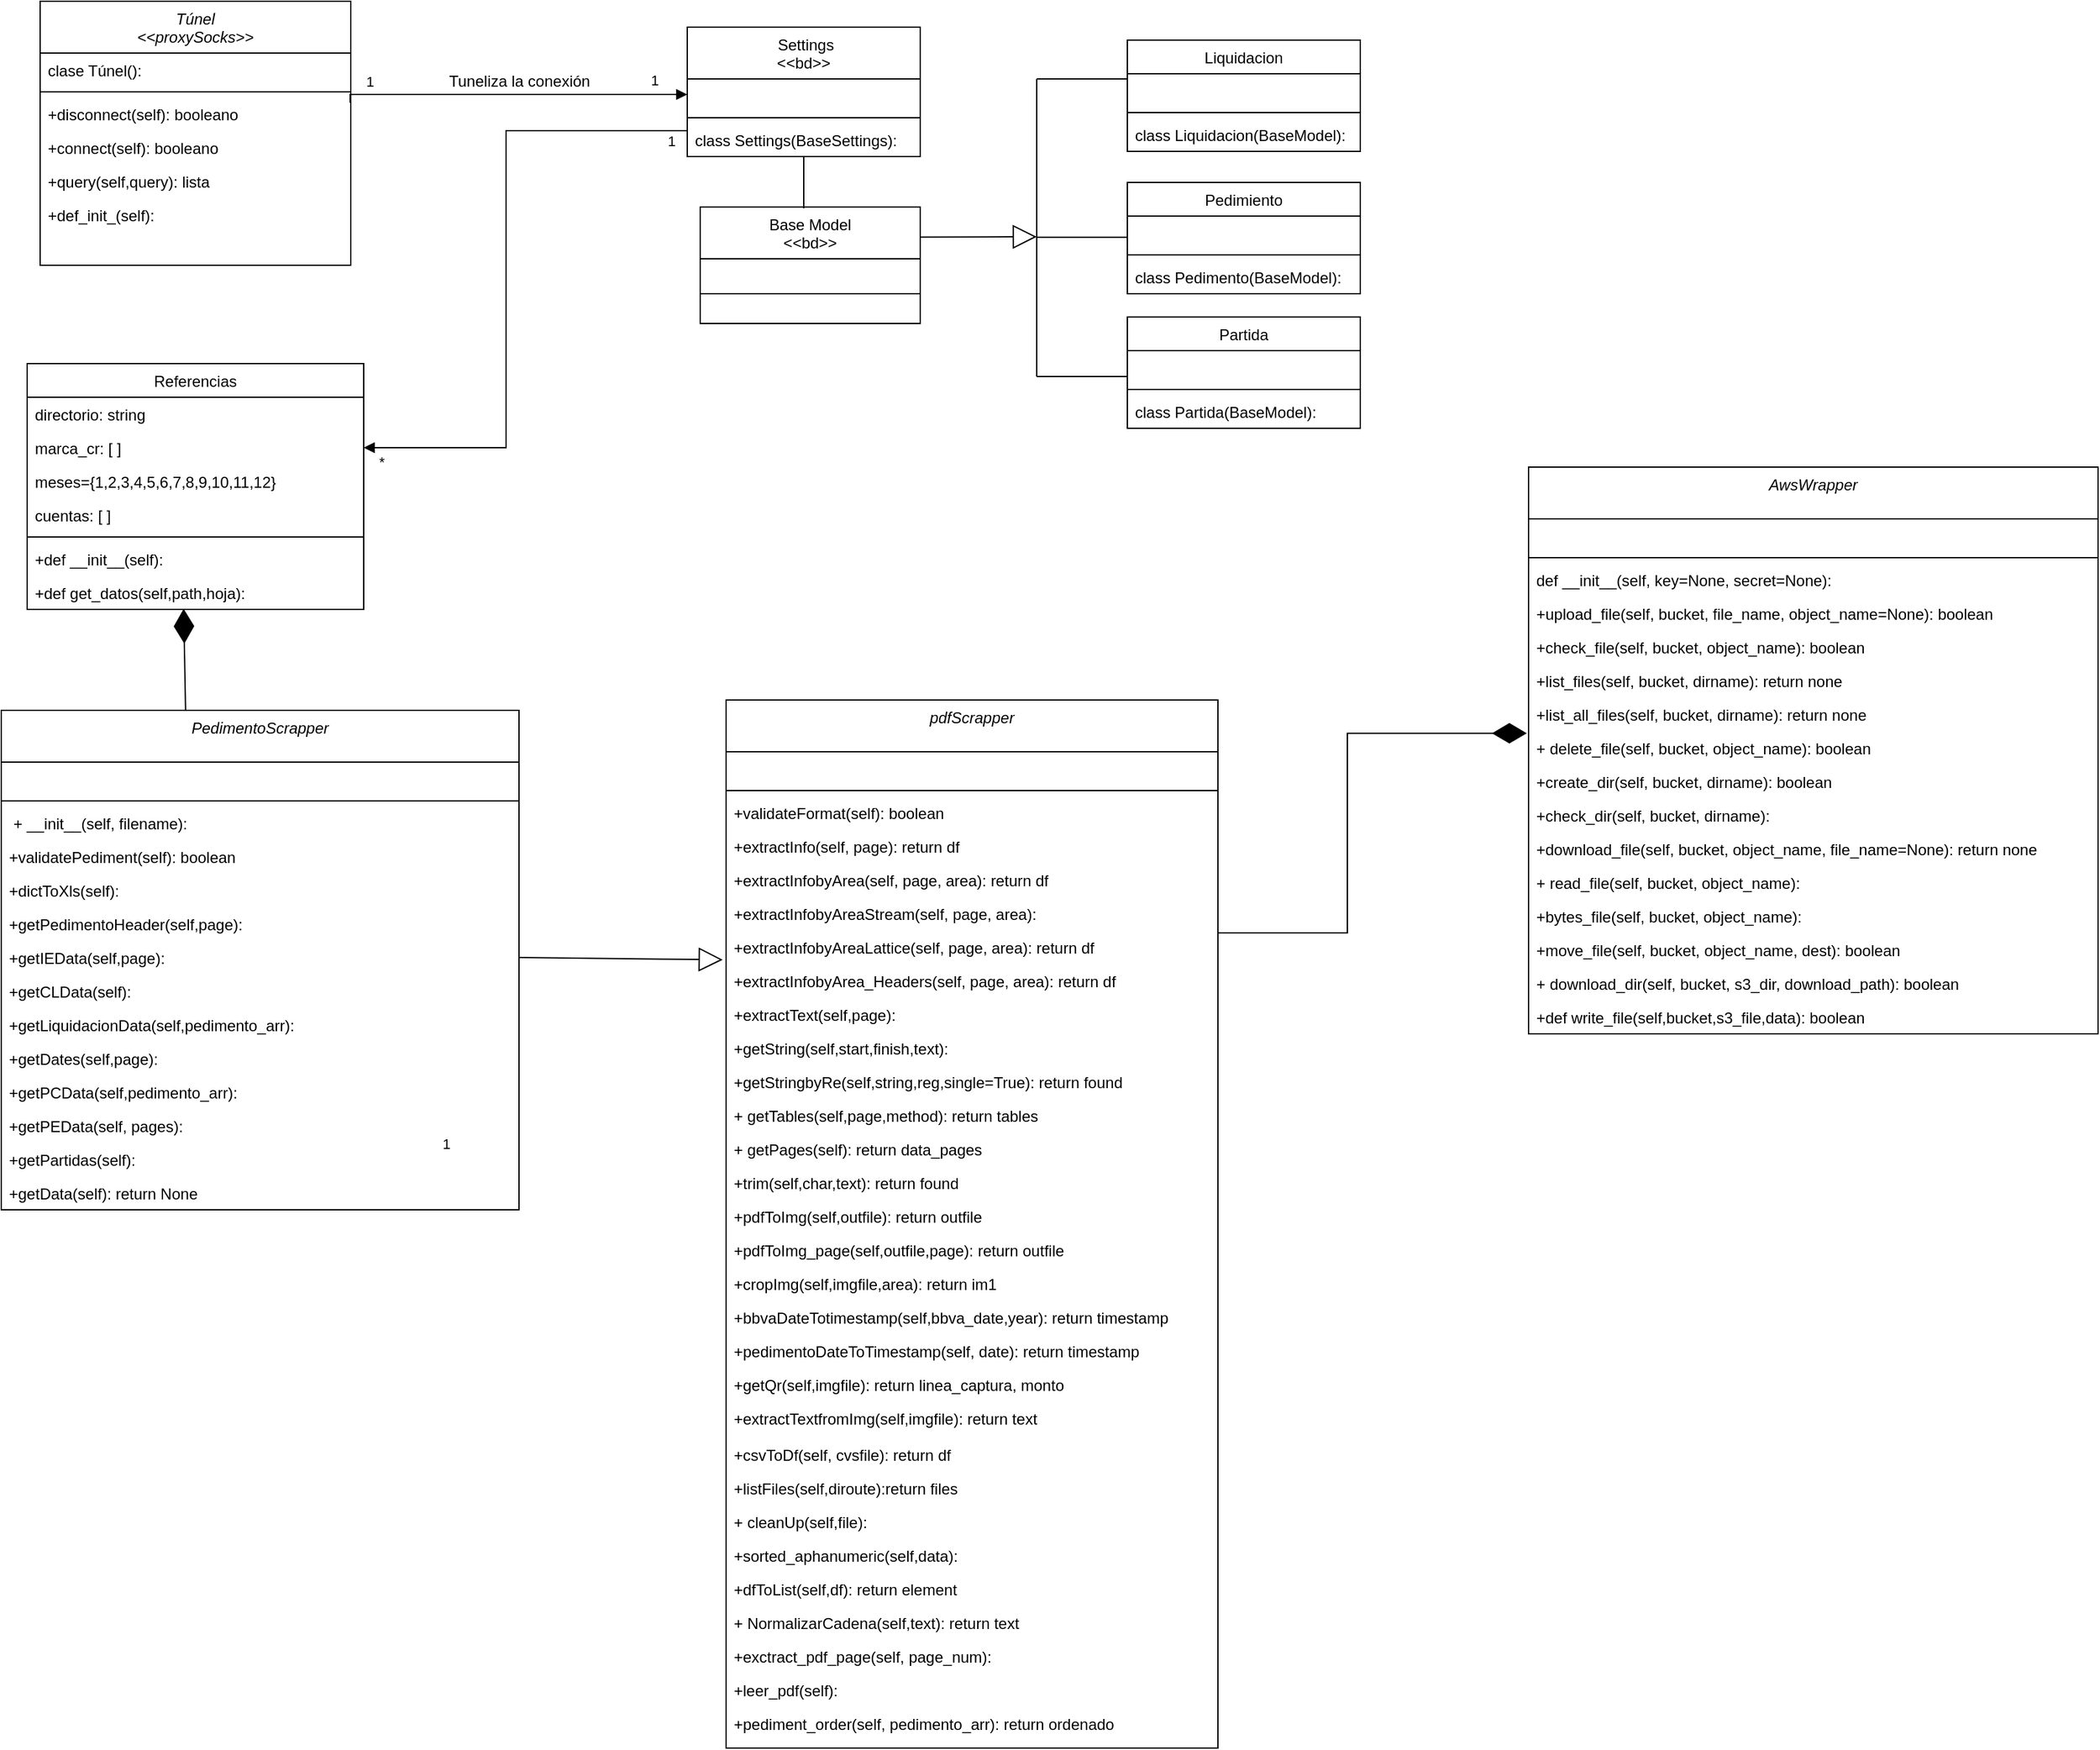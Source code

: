 <mxfile version="20.3.3" type="github">
  <diagram id="C5RBs43oDa-KdzZeNtuy" name="Page-1">
    <mxGraphModel dx="1639" dy="758" grid="1" gridSize="10" guides="1" tooltips="1" connect="1" arrows="1" fold="1" page="1" pageScale="1" pageWidth="827" pageHeight="1169" math="0" shadow="0">
      <root>
        <mxCell id="WIyWlLk6GJQsqaUBKTNV-0" />
        <mxCell id="WIyWlLk6GJQsqaUBKTNV-1" parent="WIyWlLk6GJQsqaUBKTNV-0" />
        <mxCell id="zkfFHV4jXpPFQw0GAbJ--0" value="Túnel&#xa;&lt;&lt;proxySocks&gt;&gt;" style="swimlane;fontStyle=2;align=center;verticalAlign=top;childLayout=stackLayout;horizontal=1;startSize=40;horizontalStack=0;resizeParent=1;resizeLast=0;collapsible=1;marginBottom=0;rounded=0;shadow=0;strokeWidth=1;" parent="WIyWlLk6GJQsqaUBKTNV-1" vertex="1">
          <mxGeometry x="130" y="10" width="240" height="204" as="geometry">
            <mxRectangle x="230" y="140" width="160" height="26" as="alternateBounds" />
          </mxGeometry>
        </mxCell>
        <mxCell id="zkfFHV4jXpPFQw0GAbJ--1" value="clase Túnel():" style="text;align=left;verticalAlign=top;spacingLeft=4;spacingRight=4;overflow=hidden;rotatable=0;points=[[0,0.5],[1,0.5]];portConstraint=eastwest;" parent="zkfFHV4jXpPFQw0GAbJ--0" vertex="1">
          <mxGeometry y="40" width="240" height="26" as="geometry" />
        </mxCell>
        <mxCell id="zkfFHV4jXpPFQw0GAbJ--4" value="" style="line;html=1;strokeWidth=1;align=left;verticalAlign=middle;spacingTop=-1;spacingLeft=3;spacingRight=3;rotatable=0;labelPosition=right;points=[];portConstraint=eastwest;" parent="zkfFHV4jXpPFQw0GAbJ--0" vertex="1">
          <mxGeometry y="66" width="240" height="8" as="geometry" />
        </mxCell>
        <mxCell id="EKkN27-W__sv7IFVfzv7-0" value="+disconnect(self): booleano" style="text;align=left;verticalAlign=top;spacingLeft=4;spacingRight=4;overflow=hidden;rotatable=0;points=[[0,0.5],[1,0.5]];portConstraint=eastwest;" vertex="1" parent="zkfFHV4jXpPFQw0GAbJ--0">
          <mxGeometry y="74" width="240" height="26" as="geometry" />
        </mxCell>
        <mxCell id="EKkN27-W__sv7IFVfzv7-2" value="+connect(self): booleano" style="text;align=left;verticalAlign=top;spacingLeft=4;spacingRight=4;overflow=hidden;rotatable=0;points=[[0,0.5],[1,0.5]];portConstraint=eastwest;" vertex="1" parent="zkfFHV4jXpPFQw0GAbJ--0">
          <mxGeometry y="100" width="240" height="26" as="geometry" />
        </mxCell>
        <mxCell id="EKkN27-W__sv7IFVfzv7-1" value="+query(self,query): lista" style="text;align=left;verticalAlign=top;spacingLeft=4;spacingRight=4;overflow=hidden;rotatable=0;points=[[0,0.5],[1,0.5]];portConstraint=eastwest;" vertex="1" parent="zkfFHV4jXpPFQw0GAbJ--0">
          <mxGeometry y="126" width="240" height="26" as="geometry" />
        </mxCell>
        <mxCell id="EKkN27-W__sv7IFVfzv7-137" value="+def_init_(self): " style="text;align=left;verticalAlign=top;spacingLeft=4;spacingRight=4;overflow=hidden;rotatable=0;points=[[0,0.5],[1,0.5]];portConstraint=eastwest;" vertex="1" parent="zkfFHV4jXpPFQw0GAbJ--0">
          <mxGeometry y="152" width="240" height="26" as="geometry" />
        </mxCell>
        <mxCell id="zkfFHV4jXpPFQw0GAbJ--17" value=" Settings&#xa;&lt;&lt;bd&gt;&gt;" style="swimlane;fontStyle=0;align=center;verticalAlign=top;childLayout=stackLayout;horizontal=1;startSize=40;horizontalStack=0;resizeParent=1;resizeLast=0;collapsible=1;marginBottom=0;rounded=0;shadow=0;strokeWidth=1;" parent="WIyWlLk6GJQsqaUBKTNV-1" vertex="1">
          <mxGeometry x="630" y="30" width="180" height="100" as="geometry">
            <mxRectangle x="550" y="140" width="160" height="26" as="alternateBounds" />
          </mxGeometry>
        </mxCell>
        <mxCell id="EKkN27-W__sv7IFVfzv7-3" value="            " style="text;align=left;verticalAlign=top;spacingLeft=4;spacingRight=4;overflow=hidden;rotatable=0;points=[[0,0.5],[1,0.5]];portConstraint=eastwest;" vertex="1" parent="zkfFHV4jXpPFQw0GAbJ--17">
          <mxGeometry y="40" width="180" height="26" as="geometry" />
        </mxCell>
        <mxCell id="zkfFHV4jXpPFQw0GAbJ--23" value="" style="line;html=1;strokeWidth=1;align=left;verticalAlign=middle;spacingTop=-1;spacingLeft=3;spacingRight=3;rotatable=0;labelPosition=right;points=[];portConstraint=eastwest;" parent="zkfFHV4jXpPFQw0GAbJ--17" vertex="1">
          <mxGeometry y="66" width="180" height="8" as="geometry" />
        </mxCell>
        <mxCell id="zkfFHV4jXpPFQw0GAbJ--25" value="class Settings(BaseSettings):&#xa;" style="text;align=left;verticalAlign=top;spacingLeft=4;spacingRight=4;overflow=hidden;rotatable=0;points=[[0,0.5],[1,0.5]];portConstraint=eastwest;" parent="zkfFHV4jXpPFQw0GAbJ--17" vertex="1">
          <mxGeometry y="74" width="180" height="26" as="geometry" />
        </mxCell>
        <mxCell id="EKkN27-W__sv7IFVfzv7-4" value="Liquidacion" style="swimlane;fontStyle=0;align=center;verticalAlign=top;childLayout=stackLayout;horizontal=1;startSize=26;horizontalStack=0;resizeParent=1;resizeLast=0;collapsible=1;marginBottom=0;rounded=0;shadow=0;strokeWidth=1;" vertex="1" parent="WIyWlLk6GJQsqaUBKTNV-1">
          <mxGeometry x="970" y="40" width="180" height="86" as="geometry">
            <mxRectangle x="550" y="140" width="160" height="26" as="alternateBounds" />
          </mxGeometry>
        </mxCell>
        <mxCell id="EKkN27-W__sv7IFVfzv7-5" value="            " style="text;align=left;verticalAlign=top;spacingLeft=4;spacingRight=4;overflow=hidden;rotatable=0;points=[[0,0.5],[1,0.5]];portConstraint=eastwest;" vertex="1" parent="EKkN27-W__sv7IFVfzv7-4">
          <mxGeometry y="26" width="180" height="26" as="geometry" />
        </mxCell>
        <mxCell id="EKkN27-W__sv7IFVfzv7-6" value="" style="line;html=1;strokeWidth=1;align=left;verticalAlign=middle;spacingTop=-1;spacingLeft=3;spacingRight=3;rotatable=0;labelPosition=right;points=[];portConstraint=eastwest;" vertex="1" parent="EKkN27-W__sv7IFVfzv7-4">
          <mxGeometry y="52" width="180" height="8" as="geometry" />
        </mxCell>
        <mxCell id="EKkN27-W__sv7IFVfzv7-7" value="class Liquidacion(BaseModel):" style="text;align=left;verticalAlign=top;spacingLeft=4;spacingRight=4;overflow=hidden;rotatable=0;points=[[0,0.5],[1,0.5]];portConstraint=eastwest;" vertex="1" parent="EKkN27-W__sv7IFVfzv7-4">
          <mxGeometry y="60" width="180" height="26" as="geometry" />
        </mxCell>
        <mxCell id="EKkN27-W__sv7IFVfzv7-13" value="Pedimiento" style="swimlane;fontStyle=0;align=center;verticalAlign=top;childLayout=stackLayout;horizontal=1;startSize=26;horizontalStack=0;resizeParent=1;resizeLast=0;collapsible=1;marginBottom=0;rounded=0;shadow=0;strokeWidth=1;" vertex="1" parent="WIyWlLk6GJQsqaUBKTNV-1">
          <mxGeometry x="970" y="150" width="180" height="86" as="geometry">
            <mxRectangle x="550" y="140" width="160" height="26" as="alternateBounds" />
          </mxGeometry>
        </mxCell>
        <mxCell id="EKkN27-W__sv7IFVfzv7-14" value="            " style="text;align=left;verticalAlign=top;spacingLeft=4;spacingRight=4;overflow=hidden;rotatable=0;points=[[0,0.5],[1,0.5]];portConstraint=eastwest;" vertex="1" parent="EKkN27-W__sv7IFVfzv7-13">
          <mxGeometry y="26" width="180" height="26" as="geometry" />
        </mxCell>
        <mxCell id="EKkN27-W__sv7IFVfzv7-15" value="" style="line;html=1;strokeWidth=1;align=left;verticalAlign=middle;spacingTop=-1;spacingLeft=3;spacingRight=3;rotatable=0;labelPosition=right;points=[];portConstraint=eastwest;" vertex="1" parent="EKkN27-W__sv7IFVfzv7-13">
          <mxGeometry y="52" width="180" height="8" as="geometry" />
        </mxCell>
        <mxCell id="EKkN27-W__sv7IFVfzv7-16" value="class Pedimento(BaseModel):" style="text;align=left;verticalAlign=top;spacingLeft=4;spacingRight=4;overflow=hidden;rotatable=0;points=[[0,0.5],[1,0.5]];portConstraint=eastwest;" vertex="1" parent="EKkN27-W__sv7IFVfzv7-13">
          <mxGeometry y="60" width="180" height="26" as="geometry" />
        </mxCell>
        <mxCell id="EKkN27-W__sv7IFVfzv7-9" value="Partida" style="swimlane;fontStyle=0;align=center;verticalAlign=top;childLayout=stackLayout;horizontal=1;startSize=26;horizontalStack=0;resizeParent=1;resizeLast=0;collapsible=1;marginBottom=0;rounded=0;shadow=0;strokeWidth=1;" vertex="1" parent="WIyWlLk6GJQsqaUBKTNV-1">
          <mxGeometry x="970" y="254" width="180" height="86" as="geometry">
            <mxRectangle x="550" y="140" width="160" height="26" as="alternateBounds" />
          </mxGeometry>
        </mxCell>
        <mxCell id="EKkN27-W__sv7IFVfzv7-10" value="            " style="text;align=left;verticalAlign=top;spacingLeft=4;spacingRight=4;overflow=hidden;rotatable=0;points=[[0,0.5],[1,0.5]];portConstraint=eastwest;" vertex="1" parent="EKkN27-W__sv7IFVfzv7-9">
          <mxGeometry y="26" width="180" height="26" as="geometry" />
        </mxCell>
        <mxCell id="EKkN27-W__sv7IFVfzv7-11" value="" style="line;html=1;strokeWidth=1;align=left;verticalAlign=middle;spacingTop=-1;spacingLeft=3;spacingRight=3;rotatable=0;labelPosition=right;points=[];portConstraint=eastwest;" vertex="1" parent="EKkN27-W__sv7IFVfzv7-9">
          <mxGeometry y="52" width="180" height="8" as="geometry" />
        </mxCell>
        <mxCell id="EKkN27-W__sv7IFVfzv7-12" value="class Partida(BaseModel):" style="text;align=left;verticalAlign=top;spacingLeft=4;spacingRight=4;overflow=hidden;rotatable=0;points=[[0,0.5],[1,0.5]];portConstraint=eastwest;" vertex="1" parent="EKkN27-W__sv7IFVfzv7-9">
          <mxGeometry y="60" width="180" height="26" as="geometry" />
        </mxCell>
        <mxCell id="EKkN27-W__sv7IFVfzv7-31" value="AwsWrapper" style="swimlane;fontStyle=2;align=center;verticalAlign=top;childLayout=stackLayout;horizontal=1;startSize=40;horizontalStack=0;resizeParent=1;resizeLast=0;collapsible=1;marginBottom=0;rounded=0;shadow=0;strokeWidth=1;" vertex="1" parent="WIyWlLk6GJQsqaUBKTNV-1">
          <mxGeometry x="1280" y="370" width="440" height="438" as="geometry">
            <mxRectangle x="230" y="140" width="160" height="26" as="alternateBounds" />
          </mxGeometry>
        </mxCell>
        <mxCell id="EKkN27-W__sv7IFVfzv7-32" value="             " style="text;align=left;verticalAlign=top;spacingLeft=4;spacingRight=4;overflow=hidden;rotatable=0;points=[[0,0.5],[1,0.5]];portConstraint=eastwest;" vertex="1" parent="EKkN27-W__sv7IFVfzv7-31">
          <mxGeometry y="40" width="440" height="26" as="geometry" />
        </mxCell>
        <mxCell id="EKkN27-W__sv7IFVfzv7-33" value="" style="line;html=1;strokeWidth=1;align=left;verticalAlign=middle;spacingTop=-1;spacingLeft=3;spacingRight=3;rotatable=0;labelPosition=right;points=[];portConstraint=eastwest;" vertex="1" parent="EKkN27-W__sv7IFVfzv7-31">
          <mxGeometry y="66" width="440" height="8" as="geometry" />
        </mxCell>
        <mxCell id="EKkN27-W__sv7IFVfzv7-146" value="def __init__(self, key=None, secret=None):" style="text;align=left;verticalAlign=top;spacingLeft=4;spacingRight=4;overflow=hidden;rotatable=0;points=[[0,0.5],[1,0.5]];portConstraint=eastwest;" vertex="1" parent="EKkN27-W__sv7IFVfzv7-31">
          <mxGeometry y="74" width="440" height="26" as="geometry" />
        </mxCell>
        <mxCell id="EKkN27-W__sv7IFVfzv7-34" value="+upload_file(self, bucket, file_name, object_name=None): boolean" style="text;align=left;verticalAlign=top;spacingLeft=4;spacingRight=4;overflow=hidden;rotatable=0;points=[[0,0.5],[1,0.5]];portConstraint=eastwest;" vertex="1" parent="EKkN27-W__sv7IFVfzv7-31">
          <mxGeometry y="100" width="440" height="26" as="geometry" />
        </mxCell>
        <mxCell id="EKkN27-W__sv7IFVfzv7-35" value="+check_file(self, bucket, object_name): boolean" style="text;align=left;verticalAlign=top;spacingLeft=4;spacingRight=4;overflow=hidden;rotatable=0;points=[[0,0.5],[1,0.5]];portConstraint=eastwest;" vertex="1" parent="EKkN27-W__sv7IFVfzv7-31">
          <mxGeometry y="126" width="440" height="26" as="geometry" />
        </mxCell>
        <mxCell id="EKkN27-W__sv7IFVfzv7-36" value="+list_files(self, bucket, dirname): return none" style="text;align=left;verticalAlign=top;spacingLeft=4;spacingRight=4;overflow=hidden;rotatable=0;points=[[0,0.5],[1,0.5]];portConstraint=eastwest;" vertex="1" parent="EKkN27-W__sv7IFVfzv7-31">
          <mxGeometry y="152" width="440" height="26" as="geometry" />
        </mxCell>
        <mxCell id="EKkN27-W__sv7IFVfzv7-37" value="+list_all_files(self, bucket, dirname): return none" style="text;align=left;verticalAlign=top;spacingLeft=4;spacingRight=4;overflow=hidden;rotatable=0;points=[[0,0.5],[1,0.5]];portConstraint=eastwest;" vertex="1" parent="EKkN27-W__sv7IFVfzv7-31">
          <mxGeometry y="178" width="440" height="26" as="geometry" />
        </mxCell>
        <mxCell id="EKkN27-W__sv7IFVfzv7-38" value="+ delete_file(self, bucket, object_name): boolean" style="text;align=left;verticalAlign=top;spacingLeft=4;spacingRight=4;overflow=hidden;rotatable=0;points=[[0,0.5],[1,0.5]];portConstraint=eastwest;" vertex="1" parent="EKkN27-W__sv7IFVfzv7-31">
          <mxGeometry y="204" width="440" height="26" as="geometry" />
        </mxCell>
        <mxCell id="EKkN27-W__sv7IFVfzv7-39" value="+create_dir(self, bucket, dirname): boolean" style="text;align=left;verticalAlign=top;spacingLeft=4;spacingRight=4;overflow=hidden;rotatable=0;points=[[0,0.5],[1,0.5]];portConstraint=eastwest;" vertex="1" parent="EKkN27-W__sv7IFVfzv7-31">
          <mxGeometry y="230" width="440" height="26" as="geometry" />
        </mxCell>
        <mxCell id="EKkN27-W__sv7IFVfzv7-40" value="+check_dir(self, bucket, dirname):" style="text;align=left;verticalAlign=top;spacingLeft=4;spacingRight=4;overflow=hidden;rotatable=0;points=[[0,0.5],[1,0.5]];portConstraint=eastwest;" vertex="1" parent="EKkN27-W__sv7IFVfzv7-31">
          <mxGeometry y="256" width="440" height="26" as="geometry" />
        </mxCell>
        <mxCell id="EKkN27-W__sv7IFVfzv7-41" value="+download_file(self, bucket, object_name, file_name=None): return none" style="text;align=left;verticalAlign=top;spacingLeft=4;spacingRight=4;overflow=hidden;rotatable=0;points=[[0,0.5],[1,0.5]];portConstraint=eastwest;" vertex="1" parent="EKkN27-W__sv7IFVfzv7-31">
          <mxGeometry y="282" width="440" height="26" as="geometry" />
        </mxCell>
        <mxCell id="EKkN27-W__sv7IFVfzv7-42" value="+ read_file(self, bucket, object_name):" style="text;align=left;verticalAlign=top;spacingLeft=4;spacingRight=4;overflow=hidden;rotatable=0;points=[[0,0.5],[1,0.5]];portConstraint=eastwest;" vertex="1" parent="EKkN27-W__sv7IFVfzv7-31">
          <mxGeometry y="308" width="440" height="26" as="geometry" />
        </mxCell>
        <mxCell id="EKkN27-W__sv7IFVfzv7-43" value="+bytes_file(self, bucket, object_name):" style="text;align=left;verticalAlign=top;spacingLeft=4;spacingRight=4;overflow=hidden;rotatable=0;points=[[0,0.5],[1,0.5]];portConstraint=eastwest;" vertex="1" parent="EKkN27-W__sv7IFVfzv7-31">
          <mxGeometry y="334" width="440" height="26" as="geometry" />
        </mxCell>
        <mxCell id="EKkN27-W__sv7IFVfzv7-45" value="+move_file(self, bucket, object_name, dest): boolean" style="text;align=left;verticalAlign=top;spacingLeft=4;spacingRight=4;overflow=hidden;rotatable=0;points=[[0,0.5],[1,0.5]];portConstraint=eastwest;" vertex="1" parent="EKkN27-W__sv7IFVfzv7-31">
          <mxGeometry y="360" width="440" height="26" as="geometry" />
        </mxCell>
        <mxCell id="EKkN27-W__sv7IFVfzv7-46" value="+ download_dir(self, bucket, s3_dir, download_path): boolean" style="text;align=left;verticalAlign=top;spacingLeft=4;spacingRight=4;overflow=hidden;rotatable=0;points=[[0,0.5],[1,0.5]];portConstraint=eastwest;" vertex="1" parent="EKkN27-W__sv7IFVfzv7-31">
          <mxGeometry y="386" width="440" height="26" as="geometry" />
        </mxCell>
        <mxCell id="EKkN27-W__sv7IFVfzv7-47" value="+def write_file(self,bucket,s3_file,data): boolean" style="text;align=left;verticalAlign=top;spacingLeft=4;spacingRight=4;overflow=hidden;rotatable=0;points=[[0,0.5],[1,0.5]];portConstraint=eastwest;" vertex="1" parent="EKkN27-W__sv7IFVfzv7-31">
          <mxGeometry y="412" width="440" height="26" as="geometry" />
        </mxCell>
        <mxCell id="EKkN27-W__sv7IFVfzv7-49" value="PedimentoScrapper" style="swimlane;fontStyle=2;align=center;verticalAlign=top;childLayout=stackLayout;horizontal=1;startSize=40;horizontalStack=0;resizeParent=1;resizeLast=0;collapsible=1;marginBottom=0;rounded=0;shadow=0;strokeWidth=1;" vertex="1" parent="WIyWlLk6GJQsqaUBKTNV-1">
          <mxGeometry x="100" y="558" width="400" height="386" as="geometry">
            <mxRectangle x="230" y="140" width="160" height="26" as="alternateBounds" />
          </mxGeometry>
        </mxCell>
        <mxCell id="EKkN27-W__sv7IFVfzv7-50" value="            " style="text;align=left;verticalAlign=top;spacingLeft=4;spacingRight=4;overflow=hidden;rotatable=0;points=[[0,0.5],[1,0.5]];portConstraint=eastwest;" vertex="1" parent="EKkN27-W__sv7IFVfzv7-49">
          <mxGeometry y="40" width="400" height="26" as="geometry" />
        </mxCell>
        <mxCell id="EKkN27-W__sv7IFVfzv7-51" value="" style="line;html=1;strokeWidth=1;align=left;verticalAlign=middle;spacingTop=-1;spacingLeft=3;spacingRight=3;rotatable=0;labelPosition=right;points=[];portConstraint=eastwest;" vertex="1" parent="EKkN27-W__sv7IFVfzv7-49">
          <mxGeometry y="66" width="400" height="8" as="geometry" />
        </mxCell>
        <mxCell id="EKkN27-W__sv7IFVfzv7-197" value=" + __init__(self, filename):" style="text;align=left;verticalAlign=top;spacingLeft=4;spacingRight=4;overflow=hidden;rotatable=0;points=[[0,0.5],[1,0.5]];portConstraint=eastwest;" vertex="1" parent="EKkN27-W__sv7IFVfzv7-49">
          <mxGeometry y="74" width="400" height="26" as="geometry" />
        </mxCell>
        <mxCell id="EKkN27-W__sv7IFVfzv7-52" value="+validatePediment(self): boolean" style="text;align=left;verticalAlign=top;spacingLeft=4;spacingRight=4;overflow=hidden;rotatable=0;points=[[0,0.5],[1,0.5]];portConstraint=eastwest;" vertex="1" parent="EKkN27-W__sv7IFVfzv7-49">
          <mxGeometry y="100" width="400" height="26" as="geometry" />
        </mxCell>
        <mxCell id="EKkN27-W__sv7IFVfzv7-53" value="+dictToXls(self):&#xa;" style="text;align=left;verticalAlign=top;spacingLeft=4;spacingRight=4;overflow=hidden;rotatable=0;points=[[0,0.5],[1,0.5]];portConstraint=eastwest;" vertex="1" parent="EKkN27-W__sv7IFVfzv7-49">
          <mxGeometry y="126" width="400" height="26" as="geometry" />
        </mxCell>
        <mxCell id="EKkN27-W__sv7IFVfzv7-54" value="+getPedimentoHeader(self,page):" style="text;align=left;verticalAlign=top;spacingLeft=4;spacingRight=4;overflow=hidden;rotatable=0;points=[[0,0.5],[1,0.5]];portConstraint=eastwest;" vertex="1" parent="EKkN27-W__sv7IFVfzv7-49">
          <mxGeometry y="152" width="400" height="26" as="geometry" />
        </mxCell>
        <mxCell id="EKkN27-W__sv7IFVfzv7-55" value="+getIEData(self,page):" style="text;align=left;verticalAlign=top;spacingLeft=4;spacingRight=4;overflow=hidden;rotatable=0;points=[[0,0.5],[1,0.5]];portConstraint=eastwest;" vertex="1" parent="EKkN27-W__sv7IFVfzv7-49">
          <mxGeometry y="178" width="400" height="26" as="geometry" />
        </mxCell>
        <mxCell id="EKkN27-W__sv7IFVfzv7-56" value="+getCLData(self):" style="text;align=left;verticalAlign=top;spacingLeft=4;spacingRight=4;overflow=hidden;rotatable=0;points=[[0,0.5],[1,0.5]];portConstraint=eastwest;" vertex="1" parent="EKkN27-W__sv7IFVfzv7-49">
          <mxGeometry y="204" width="400" height="26" as="geometry" />
        </mxCell>
        <mxCell id="EKkN27-W__sv7IFVfzv7-57" value="+getLiquidacionData(self,pedimento_arr):" style="text;align=left;verticalAlign=top;spacingLeft=4;spacingRight=4;overflow=hidden;rotatable=0;points=[[0,0.5],[1,0.5]];portConstraint=eastwest;" vertex="1" parent="EKkN27-W__sv7IFVfzv7-49">
          <mxGeometry y="230" width="400" height="26" as="geometry" />
        </mxCell>
        <mxCell id="EKkN27-W__sv7IFVfzv7-58" value="+getDates(self,page):" style="text;align=left;verticalAlign=top;spacingLeft=4;spacingRight=4;overflow=hidden;rotatable=0;points=[[0,0.5],[1,0.5]];portConstraint=eastwest;" vertex="1" parent="EKkN27-W__sv7IFVfzv7-49">
          <mxGeometry y="256" width="400" height="26" as="geometry" />
        </mxCell>
        <mxCell id="EKkN27-W__sv7IFVfzv7-59" value="+getPCData(self,pedimento_arr):" style="text;align=left;verticalAlign=top;spacingLeft=4;spacingRight=4;overflow=hidden;rotatable=0;points=[[0,0.5],[1,0.5]];portConstraint=eastwest;" vertex="1" parent="EKkN27-W__sv7IFVfzv7-49">
          <mxGeometry y="282" width="400" height="26" as="geometry" />
        </mxCell>
        <mxCell id="EKkN27-W__sv7IFVfzv7-60" value="+getPEData(self, pages):" style="text;align=left;verticalAlign=top;spacingLeft=4;spacingRight=4;overflow=hidden;rotatable=0;points=[[0,0.5],[1,0.5]];portConstraint=eastwest;" vertex="1" parent="EKkN27-W__sv7IFVfzv7-49">
          <mxGeometry y="308" width="400" height="26" as="geometry" />
        </mxCell>
        <mxCell id="EKkN27-W__sv7IFVfzv7-62" value="+getPartidas(self):" style="text;align=left;verticalAlign=top;spacingLeft=4;spacingRight=4;overflow=hidden;rotatable=0;points=[[0,0.5],[1,0.5]];portConstraint=eastwest;" vertex="1" parent="EKkN27-W__sv7IFVfzv7-49">
          <mxGeometry y="334" width="400" height="26" as="geometry" />
        </mxCell>
        <mxCell id="EKkN27-W__sv7IFVfzv7-63" value="+getData(self): return None" style="text;align=left;verticalAlign=top;spacingLeft=4;spacingRight=4;overflow=hidden;rotatable=0;points=[[0,0.5],[1,0.5]];portConstraint=eastwest;" vertex="1" parent="EKkN27-W__sv7IFVfzv7-49">
          <mxGeometry y="360" width="400" height="26" as="geometry" />
        </mxCell>
        <mxCell id="EKkN27-W__sv7IFVfzv7-106" value="pdfScrapper" style="swimlane;fontStyle=2;align=center;verticalAlign=top;childLayout=stackLayout;horizontal=1;startSize=40;horizontalStack=0;resizeParent=1;resizeLast=0;collapsible=1;marginBottom=0;rounded=0;shadow=0;strokeWidth=1;" vertex="1" parent="WIyWlLk6GJQsqaUBKTNV-1">
          <mxGeometry x="660" y="550" width="380" height="810" as="geometry">
            <mxRectangle x="230" y="140" width="160" height="26" as="alternateBounds" />
          </mxGeometry>
        </mxCell>
        <mxCell id="EKkN27-W__sv7IFVfzv7-107" value="           " style="text;align=left;verticalAlign=top;spacingLeft=4;spacingRight=4;overflow=hidden;rotatable=0;points=[[0,0.5],[1,0.5]];portConstraint=eastwest;" vertex="1" parent="EKkN27-W__sv7IFVfzv7-106">
          <mxGeometry y="40" width="380" height="26" as="geometry" />
        </mxCell>
        <mxCell id="EKkN27-W__sv7IFVfzv7-108" value="" style="line;html=1;strokeWidth=1;align=left;verticalAlign=middle;spacingTop=-1;spacingLeft=3;spacingRight=3;rotatable=0;labelPosition=right;points=[];portConstraint=eastwest;" vertex="1" parent="EKkN27-W__sv7IFVfzv7-106">
          <mxGeometry y="66" width="380" height="8" as="geometry" />
        </mxCell>
        <mxCell id="EKkN27-W__sv7IFVfzv7-109" value="+validateFormat(self): boolean" style="text;align=left;verticalAlign=top;spacingLeft=4;spacingRight=4;overflow=hidden;rotatable=0;points=[[0,0.5],[1,0.5]];portConstraint=eastwest;" vertex="1" parent="EKkN27-W__sv7IFVfzv7-106">
          <mxGeometry y="74" width="380" height="26" as="geometry" />
        </mxCell>
        <mxCell id="EKkN27-W__sv7IFVfzv7-110" value="+extractInfo(self, page): return df " style="text;align=left;verticalAlign=top;spacingLeft=4;spacingRight=4;overflow=hidden;rotatable=0;points=[[0,0.5],[1,0.5]];portConstraint=eastwest;" vertex="1" parent="EKkN27-W__sv7IFVfzv7-106">
          <mxGeometry y="100" width="380" height="26" as="geometry" />
        </mxCell>
        <mxCell id="EKkN27-W__sv7IFVfzv7-111" value="+extractInfobyArea(self, page, area): return df" style="text;align=left;verticalAlign=top;spacingLeft=4;spacingRight=4;overflow=hidden;rotatable=0;points=[[0,0.5],[1,0.5]];portConstraint=eastwest;" vertex="1" parent="EKkN27-W__sv7IFVfzv7-106">
          <mxGeometry y="126" width="380" height="26" as="geometry" />
        </mxCell>
        <mxCell id="EKkN27-W__sv7IFVfzv7-112" value="+extractInfobyAreaStream(self, page, area):" style="text;align=left;verticalAlign=top;spacingLeft=4;spacingRight=4;overflow=hidden;rotatable=0;points=[[0,0.5],[1,0.5]];portConstraint=eastwest;" vertex="1" parent="EKkN27-W__sv7IFVfzv7-106">
          <mxGeometry y="152" width="380" height="26" as="geometry" />
        </mxCell>
        <mxCell id="EKkN27-W__sv7IFVfzv7-113" value="+extractInfobyAreaLattice(self, page, area): return df" style="text;align=left;verticalAlign=top;spacingLeft=4;spacingRight=4;overflow=hidden;rotatable=0;points=[[0,0.5],[1,0.5]];portConstraint=eastwest;" vertex="1" parent="EKkN27-W__sv7IFVfzv7-106">
          <mxGeometry y="178" width="380" height="26" as="geometry" />
        </mxCell>
        <mxCell id="EKkN27-W__sv7IFVfzv7-114" value="+extractInfobyArea_Headers(self, page, area): return df" style="text;align=left;verticalAlign=top;spacingLeft=4;spacingRight=4;overflow=hidden;rotatable=0;points=[[0,0.5],[1,0.5]];portConstraint=eastwest;" vertex="1" parent="EKkN27-W__sv7IFVfzv7-106">
          <mxGeometry y="204" width="380" height="26" as="geometry" />
        </mxCell>
        <mxCell id="EKkN27-W__sv7IFVfzv7-115" value="+extractText(self,page):" style="text;align=left;verticalAlign=top;spacingLeft=4;spacingRight=4;overflow=hidden;rotatable=0;points=[[0,0.5],[1,0.5]];portConstraint=eastwest;" vertex="1" parent="EKkN27-W__sv7IFVfzv7-106">
          <mxGeometry y="230" width="380" height="26" as="geometry" />
        </mxCell>
        <mxCell id="EKkN27-W__sv7IFVfzv7-116" value="+getString(self,start,finish,text):" style="text;align=left;verticalAlign=top;spacingLeft=4;spacingRight=4;overflow=hidden;rotatable=0;points=[[0,0.5],[1,0.5]];portConstraint=eastwest;" vertex="1" parent="EKkN27-W__sv7IFVfzv7-106">
          <mxGeometry y="256" width="380" height="26" as="geometry" />
        </mxCell>
        <mxCell id="EKkN27-W__sv7IFVfzv7-117" value="+getStringbyRe(self,string,reg,single=True): return found" style="text;align=left;verticalAlign=top;spacingLeft=4;spacingRight=4;overflow=hidden;rotatable=0;points=[[0,0.5],[1,0.5]];portConstraint=eastwest;" vertex="1" parent="EKkN27-W__sv7IFVfzv7-106">
          <mxGeometry y="282" width="380" height="26" as="geometry" />
        </mxCell>
        <mxCell id="EKkN27-W__sv7IFVfzv7-118" value="+ getTables(self,page,method): return tables" style="text;align=left;verticalAlign=top;spacingLeft=4;spacingRight=4;overflow=hidden;rotatable=0;points=[[0,0.5],[1,0.5]];portConstraint=eastwest;" vertex="1" parent="EKkN27-W__sv7IFVfzv7-106">
          <mxGeometry y="308" width="380" height="26" as="geometry" />
        </mxCell>
        <mxCell id="EKkN27-W__sv7IFVfzv7-119" value="+ getPages(self): return data_pages" style="text;align=left;verticalAlign=top;spacingLeft=4;spacingRight=4;overflow=hidden;rotatable=0;points=[[0,0.5],[1,0.5]];portConstraint=eastwest;" vertex="1" parent="EKkN27-W__sv7IFVfzv7-106">
          <mxGeometry y="334" width="380" height="26" as="geometry" />
        </mxCell>
        <mxCell id="EKkN27-W__sv7IFVfzv7-120" value="+trim(self,char,text): return found " style="text;align=left;verticalAlign=top;spacingLeft=4;spacingRight=4;overflow=hidden;rotatable=0;points=[[0,0.5],[1,0.5]];portConstraint=eastwest;" vertex="1" parent="EKkN27-W__sv7IFVfzv7-106">
          <mxGeometry y="360" width="380" height="26" as="geometry" />
        </mxCell>
        <mxCell id="EKkN27-W__sv7IFVfzv7-121" value="+pdfToImg(self,outfile): return outfile" style="text;align=left;verticalAlign=top;spacingLeft=4;spacingRight=4;overflow=hidden;rotatable=0;points=[[0,0.5],[1,0.5]];portConstraint=eastwest;" vertex="1" parent="EKkN27-W__sv7IFVfzv7-106">
          <mxGeometry y="386" width="380" height="26" as="geometry" />
        </mxCell>
        <mxCell id="EKkN27-W__sv7IFVfzv7-122" value="+pdfToImg_page(self,outfile,page): return outfile" style="text;align=left;verticalAlign=top;spacingLeft=4;spacingRight=4;overflow=hidden;rotatable=0;points=[[0,0.5],[1,0.5]];portConstraint=eastwest;" vertex="1" parent="EKkN27-W__sv7IFVfzv7-106">
          <mxGeometry y="412" width="380" height="26" as="geometry" />
        </mxCell>
        <mxCell id="EKkN27-W__sv7IFVfzv7-123" value="+cropImg(self,imgfile,area): return im1" style="text;align=left;verticalAlign=top;spacingLeft=4;spacingRight=4;overflow=hidden;rotatable=0;points=[[0,0.5],[1,0.5]];portConstraint=eastwest;" vertex="1" parent="EKkN27-W__sv7IFVfzv7-106">
          <mxGeometry y="438" width="380" height="26" as="geometry" />
        </mxCell>
        <mxCell id="EKkN27-W__sv7IFVfzv7-124" value="+bbvaDateTotimestamp(self,bbva_date,year): return timestamp" style="text;align=left;verticalAlign=top;spacingLeft=4;spacingRight=4;overflow=hidden;rotatable=0;points=[[0,0.5],[1,0.5]];portConstraint=eastwest;" vertex="1" parent="EKkN27-W__sv7IFVfzv7-106">
          <mxGeometry y="464" width="380" height="26" as="geometry" />
        </mxCell>
        <mxCell id="EKkN27-W__sv7IFVfzv7-125" value="+pedimentoDateToTimestamp(self, date): return timestamp" style="text;align=left;verticalAlign=top;spacingLeft=4;spacingRight=4;overflow=hidden;rotatable=0;points=[[0,0.5],[1,0.5]];portConstraint=eastwest;" vertex="1" parent="EKkN27-W__sv7IFVfzv7-106">
          <mxGeometry y="490" width="380" height="26" as="geometry" />
        </mxCell>
        <mxCell id="EKkN27-W__sv7IFVfzv7-126" value="+getQr(self,imgfile): return linea_captura, monto" style="text;align=left;verticalAlign=top;spacingLeft=4;spacingRight=4;overflow=hidden;rotatable=0;points=[[0,0.5],[1,0.5]];portConstraint=eastwest;" vertex="1" parent="EKkN27-W__sv7IFVfzv7-106">
          <mxGeometry y="516" width="380" height="26" as="geometry" />
        </mxCell>
        <mxCell id="EKkN27-W__sv7IFVfzv7-127" value="+extractTextfromImg(self,imgfile): return text" style="text;align=left;verticalAlign=top;spacingLeft=4;spacingRight=4;overflow=hidden;rotatable=0;points=[[0,0.5],[1,0.5]];portConstraint=eastwest;" vertex="1" parent="EKkN27-W__sv7IFVfzv7-106">
          <mxGeometry y="542" width="380" height="28" as="geometry" />
        </mxCell>
        <mxCell id="EKkN27-W__sv7IFVfzv7-128" value="+csvToDf(self, cvsfile): return df" style="text;align=left;verticalAlign=top;spacingLeft=4;spacingRight=4;overflow=hidden;rotatable=0;points=[[0,0.5],[1,0.5]];portConstraint=eastwest;" vertex="1" parent="EKkN27-W__sv7IFVfzv7-106">
          <mxGeometry y="570" width="380" height="26" as="geometry" />
        </mxCell>
        <mxCell id="EKkN27-W__sv7IFVfzv7-129" value="+listFiles(self,diroute):return files" style="text;align=left;verticalAlign=top;spacingLeft=4;spacingRight=4;overflow=hidden;rotatable=0;points=[[0,0.5],[1,0.5]];portConstraint=eastwest;" vertex="1" parent="EKkN27-W__sv7IFVfzv7-106">
          <mxGeometry y="596" width="380" height="26" as="geometry" />
        </mxCell>
        <mxCell id="EKkN27-W__sv7IFVfzv7-130" value="+ cleanUp(self,file):" style="text;align=left;verticalAlign=top;spacingLeft=4;spacingRight=4;overflow=hidden;rotatable=0;points=[[0,0.5],[1,0.5]];portConstraint=eastwest;" vertex="1" parent="EKkN27-W__sv7IFVfzv7-106">
          <mxGeometry y="622" width="380" height="26" as="geometry" />
        </mxCell>
        <mxCell id="EKkN27-W__sv7IFVfzv7-131" value="+sorted_aphanumeric(self,data):" style="text;align=left;verticalAlign=top;spacingLeft=4;spacingRight=4;overflow=hidden;rotatable=0;points=[[0,0.5],[1,0.5]];portConstraint=eastwest;" vertex="1" parent="EKkN27-W__sv7IFVfzv7-106">
          <mxGeometry y="648" width="380" height="26" as="geometry" />
        </mxCell>
        <mxCell id="EKkN27-W__sv7IFVfzv7-132" value="+dfToList(self,df): return element" style="text;align=left;verticalAlign=top;spacingLeft=4;spacingRight=4;overflow=hidden;rotatable=0;points=[[0,0.5],[1,0.5]];portConstraint=eastwest;" vertex="1" parent="EKkN27-W__sv7IFVfzv7-106">
          <mxGeometry y="674" width="380" height="26" as="geometry" />
        </mxCell>
        <mxCell id="EKkN27-W__sv7IFVfzv7-133" value="+ NormalizarCadena(self,text): return text" style="text;align=left;verticalAlign=top;spacingLeft=4;spacingRight=4;overflow=hidden;rotatable=0;points=[[0,0.5],[1,0.5]];portConstraint=eastwest;" vertex="1" parent="EKkN27-W__sv7IFVfzv7-106">
          <mxGeometry y="700" width="380" height="26" as="geometry" />
        </mxCell>
        <mxCell id="EKkN27-W__sv7IFVfzv7-134" value="+exctract_pdf_page(self, page_num):" style="text;align=left;verticalAlign=top;spacingLeft=4;spacingRight=4;overflow=hidden;rotatable=0;points=[[0,0.5],[1,0.5]];portConstraint=eastwest;" vertex="1" parent="EKkN27-W__sv7IFVfzv7-106">
          <mxGeometry y="726" width="380" height="26" as="geometry" />
        </mxCell>
        <mxCell id="EKkN27-W__sv7IFVfzv7-135" value="+leer_pdf(self):" style="text;align=left;verticalAlign=top;spacingLeft=4;spacingRight=4;overflow=hidden;rotatable=0;points=[[0,0.5],[1,0.5]];portConstraint=eastwest;" vertex="1" parent="EKkN27-W__sv7IFVfzv7-106">
          <mxGeometry y="752" width="380" height="26" as="geometry" />
        </mxCell>
        <mxCell id="EKkN27-W__sv7IFVfzv7-136" value="+pediment_order(self, pedimento_arr): return ordenado&#xa;&#xa;" style="text;align=left;verticalAlign=top;spacingLeft=4;spacingRight=4;overflow=hidden;rotatable=0;points=[[0,0.5],[1,0.5]];portConstraint=eastwest;" vertex="1" parent="EKkN27-W__sv7IFVfzv7-106">
          <mxGeometry y="778" width="380" height="26" as="geometry" />
        </mxCell>
        <mxCell id="EKkN27-W__sv7IFVfzv7-138" value="Referencias" style="swimlane;fontStyle=0;align=center;verticalAlign=top;childLayout=stackLayout;horizontal=1;startSize=26;horizontalStack=0;resizeParent=1;resizeLast=0;collapsible=1;marginBottom=0;rounded=0;shadow=0;strokeWidth=1;" vertex="1" parent="WIyWlLk6GJQsqaUBKTNV-1">
          <mxGeometry x="120" y="290" width="260" height="190" as="geometry">
            <mxRectangle x="550" y="140" width="160" height="26" as="alternateBounds" />
          </mxGeometry>
        </mxCell>
        <mxCell id="EKkN27-W__sv7IFVfzv7-139" value="directorio: string" style="text;align=left;verticalAlign=top;spacingLeft=4;spacingRight=4;overflow=hidden;rotatable=0;points=[[0,0.5],[1,0.5]];portConstraint=eastwest;" vertex="1" parent="EKkN27-W__sv7IFVfzv7-138">
          <mxGeometry y="26" width="260" height="26" as="geometry" />
        </mxCell>
        <mxCell id="EKkN27-W__sv7IFVfzv7-142" value="marca_cr: [ ]" style="text;align=left;verticalAlign=top;spacingLeft=4;spacingRight=4;overflow=hidden;rotatable=0;points=[[0,0.5],[1,0.5]];portConstraint=eastwest;" vertex="1" parent="EKkN27-W__sv7IFVfzv7-138">
          <mxGeometry y="52" width="260" height="26" as="geometry" />
        </mxCell>
        <mxCell id="EKkN27-W__sv7IFVfzv7-144" value="meses={1,2,3,4,5,6,7,8,9,10,11,12}" style="text;align=left;verticalAlign=top;spacingLeft=4;spacingRight=4;overflow=hidden;rotatable=0;points=[[0,0.5],[1,0.5]];portConstraint=eastwest;" vertex="1" parent="EKkN27-W__sv7IFVfzv7-138">
          <mxGeometry y="78" width="260" height="26" as="geometry" />
        </mxCell>
        <mxCell id="EKkN27-W__sv7IFVfzv7-143" value="cuentas: [ ]" style="text;align=left;verticalAlign=top;spacingLeft=4;spacingRight=4;overflow=hidden;rotatable=0;points=[[0,0.5],[1,0.5]];portConstraint=eastwest;" vertex="1" parent="EKkN27-W__sv7IFVfzv7-138">
          <mxGeometry y="104" width="260" height="26" as="geometry" />
        </mxCell>
        <mxCell id="EKkN27-W__sv7IFVfzv7-140" value="" style="line;html=1;strokeWidth=1;align=left;verticalAlign=middle;spacingTop=-1;spacingLeft=3;spacingRight=3;rotatable=0;labelPosition=right;points=[];portConstraint=eastwest;" vertex="1" parent="EKkN27-W__sv7IFVfzv7-138">
          <mxGeometry y="130" width="260" height="8" as="geometry" />
        </mxCell>
        <mxCell id="EKkN27-W__sv7IFVfzv7-145" value="+def __init__(self):" style="text;align=left;verticalAlign=top;spacingLeft=4;spacingRight=4;overflow=hidden;rotatable=0;points=[[0,0.5],[1,0.5]];portConstraint=eastwest;" vertex="1" parent="EKkN27-W__sv7IFVfzv7-138">
          <mxGeometry y="138" width="260" height="26" as="geometry" />
        </mxCell>
        <mxCell id="EKkN27-W__sv7IFVfzv7-141" value="+def get_datos(self,path,hoja):" style="text;align=left;verticalAlign=top;spacingLeft=4;spacingRight=4;overflow=hidden;rotatable=0;points=[[0,0.5],[1,0.5]];portConstraint=eastwest;" vertex="1" parent="EKkN27-W__sv7IFVfzv7-138">
          <mxGeometry y="164" width="260" height="26" as="geometry" />
        </mxCell>
        <mxCell id="EKkN27-W__sv7IFVfzv7-147" value="Base Model&#xa;&lt;&lt;bd&gt;&gt;" style="swimlane;fontStyle=0;align=center;verticalAlign=top;childLayout=stackLayout;horizontal=1;startSize=40;horizontalStack=0;resizeParent=1;resizeLast=0;collapsible=1;marginBottom=0;rounded=0;shadow=0;strokeWidth=1;" vertex="1" parent="WIyWlLk6GJQsqaUBKTNV-1">
          <mxGeometry x="640" y="169" width="170" height="90" as="geometry">
            <mxRectangle x="550" y="140" width="160" height="26" as="alternateBounds" />
          </mxGeometry>
        </mxCell>
        <mxCell id="EKkN27-W__sv7IFVfzv7-148" value="            " style="text;align=left;verticalAlign=top;spacingLeft=4;spacingRight=4;overflow=hidden;rotatable=0;points=[[0,0.5],[1,0.5]];portConstraint=eastwest;" vertex="1" parent="EKkN27-W__sv7IFVfzv7-147">
          <mxGeometry y="40" width="170" height="20" as="geometry" />
        </mxCell>
        <mxCell id="EKkN27-W__sv7IFVfzv7-149" value="" style="line;html=1;strokeWidth=1;align=left;verticalAlign=middle;spacingTop=-1;spacingLeft=3;spacingRight=3;rotatable=0;labelPosition=right;points=[];portConstraint=eastwest;" vertex="1" parent="EKkN27-W__sv7IFVfzv7-147">
          <mxGeometry y="60" width="170" height="14" as="geometry" />
        </mxCell>
        <mxCell id="EKkN27-W__sv7IFVfzv7-164" value="" style="endArrow=none;html=1;rounded=0;edgeStyle=orthogonalEdgeStyle;" edge="1" parent="WIyWlLk6GJQsqaUBKTNV-1">
          <mxGeometry width="50" height="50" relative="1" as="geometry">
            <mxPoint x="900" y="300" as="sourcePoint" />
            <mxPoint x="900" y="70" as="targetPoint" />
          </mxGeometry>
        </mxCell>
        <mxCell id="EKkN27-W__sv7IFVfzv7-165" value="" style="endArrow=none;html=1;rounded=0;" edge="1" parent="WIyWlLk6GJQsqaUBKTNV-1">
          <mxGeometry width="50" height="50" relative="1" as="geometry">
            <mxPoint x="900" y="300" as="sourcePoint" />
            <mxPoint x="970" y="300" as="targetPoint" />
          </mxGeometry>
        </mxCell>
        <mxCell id="EKkN27-W__sv7IFVfzv7-166" value="" style="endArrow=none;html=1;rounded=0;" edge="1" parent="WIyWlLk6GJQsqaUBKTNV-1">
          <mxGeometry width="50" height="50" relative="1" as="geometry">
            <mxPoint x="900" y="70" as="sourcePoint" />
            <mxPoint x="970" y="70" as="targetPoint" />
          </mxGeometry>
        </mxCell>
        <mxCell id="EKkN27-W__sv7IFVfzv7-167" value="" style="endArrow=none;html=1;rounded=0;" edge="1" parent="WIyWlLk6GJQsqaUBKTNV-1">
          <mxGeometry width="50" height="50" relative="1" as="geometry">
            <mxPoint x="900" y="192.41" as="sourcePoint" />
            <mxPoint x="970" y="192.41" as="targetPoint" />
          </mxGeometry>
        </mxCell>
        <mxCell id="EKkN27-W__sv7IFVfzv7-169" value="" style="endArrow=block;endSize=16;endFill=0;html=1;rounded=0;" edge="1" parent="WIyWlLk6GJQsqaUBKTNV-1">
          <mxGeometry x="0.332" y="-18" width="160" relative="1" as="geometry">
            <mxPoint x="810" y="192.23" as="sourcePoint" />
            <mxPoint x="900" y="192" as="targetPoint" />
            <mxPoint as="offset" />
          </mxGeometry>
        </mxCell>
        <mxCell id="EKkN27-W__sv7IFVfzv7-172" value="" style="endArrow=block;endSize=16;endFill=0;html=1;rounded=0;exitX=1;exitY=0.5;exitDx=0;exitDy=0;entryX=-0.007;entryY=0.875;entryDx=0;entryDy=0;entryPerimeter=0;" edge="1" parent="WIyWlLk6GJQsqaUBKTNV-1" source="EKkN27-W__sv7IFVfzv7-55" target="EKkN27-W__sv7IFVfzv7-113">
          <mxGeometry width="160" relative="1" as="geometry">
            <mxPoint x="500" y="749" as="sourcePoint" />
            <mxPoint x="660" y="750" as="targetPoint" />
          </mxGeometry>
        </mxCell>
        <mxCell id="EKkN27-W__sv7IFVfzv7-173" value="" style="endArrow=none;html=1;rounded=0;entryX=0.5;entryY=1;entryDx=0;entryDy=0;entryPerimeter=0;" edge="1" parent="WIyWlLk6GJQsqaUBKTNV-1" target="zkfFHV4jXpPFQw0GAbJ--25">
          <mxGeometry width="50" height="50" relative="1" as="geometry">
            <mxPoint x="720" y="170" as="sourcePoint" />
            <mxPoint x="580" y="270" as="targetPoint" />
          </mxGeometry>
        </mxCell>
        <mxCell id="EKkN27-W__sv7IFVfzv7-180" value="" style="endArrow=block;endFill=1;html=1;edgeStyle=orthogonalEdgeStyle;align=left;verticalAlign=top;rounded=0;exitX=0.998;exitY=0.166;exitDx=0;exitDy=0;exitPerimeter=0;" edge="1" parent="WIyWlLk6GJQsqaUBKTNV-1" source="EKkN27-W__sv7IFVfzv7-0">
          <mxGeometry x="-1" relative="1" as="geometry">
            <mxPoint x="370" y="80" as="sourcePoint" />
            <mxPoint x="630" y="82" as="targetPoint" />
            <Array as="points">
              <mxPoint x="369" y="82" />
            </Array>
          </mxGeometry>
        </mxCell>
        <mxCell id="EKkN27-W__sv7IFVfzv7-181" value="1" style="edgeLabel;resizable=0;html=1;align=left;verticalAlign=bottom;" connectable="0" vertex="1" parent="EKkN27-W__sv7IFVfzv7-180">
          <mxGeometry x="-1" relative="1" as="geometry">
            <mxPoint x="10" y="-8" as="offset" />
          </mxGeometry>
        </mxCell>
        <mxCell id="EKkN27-W__sv7IFVfzv7-182" value="1" style="edgeLabel;resizable=0;html=1;align=left;verticalAlign=bottom;" connectable="0" vertex="1" parent="WIyWlLk6GJQsqaUBKTNV-1">
          <mxGeometry x="600.0" y="79.996" as="geometry" />
        </mxCell>
        <mxCell id="EKkN27-W__sv7IFVfzv7-183" value="Tuneliza la conexión" style="text;strokeColor=none;fillColor=none;align=left;verticalAlign=top;spacingLeft=4;spacingRight=4;overflow=hidden;rotatable=0;points=[[0,0.5],[1,0.5]];portConstraint=eastwest;" vertex="1" parent="WIyWlLk6GJQsqaUBKTNV-1">
          <mxGeometry x="440" y="58" width="140" height="26" as="geometry" />
        </mxCell>
        <mxCell id="EKkN27-W__sv7IFVfzv7-189" value="" style="endArrow=block;endFill=1;html=1;align=left;verticalAlign=top;rounded=0;exitX=0;exitY=0.5;exitDx=0;exitDy=0;entryX=1;entryY=0.5;entryDx=0;entryDy=0;edgeStyle=orthogonalEdgeStyle;" edge="1" parent="WIyWlLk6GJQsqaUBKTNV-1" source="zkfFHV4jXpPFQw0GAbJ--25" target="EKkN27-W__sv7IFVfzv7-142">
          <mxGeometry x="-1" relative="1" as="geometry">
            <mxPoint x="390.07" y="360.316" as="sourcePoint" />
            <mxPoint x="390" y="380" as="targetPoint" />
            <Array as="points">
              <mxPoint x="630" y="110" />
              <mxPoint x="490" y="110" />
              <mxPoint x="490" y="355" />
            </Array>
          </mxGeometry>
        </mxCell>
        <mxCell id="EKkN27-W__sv7IFVfzv7-191" value="1" style="edgeLabel;resizable=0;html=1;align=left;verticalAlign=bottom;" connectable="0" vertex="1" parent="WIyWlLk6GJQsqaUBKTNV-1">
          <mxGeometry x="610.0" y="119.996" as="geometry">
            <mxPoint x="3" y="7" as="offset" />
          </mxGeometry>
        </mxCell>
        <mxCell id="EKkN27-W__sv7IFVfzv7-195" value="1" style="edgeLabel;resizable=0;html=1;align=left;verticalAlign=bottom;" connectable="0" vertex="1" parent="WIyWlLk6GJQsqaUBKTNV-1">
          <mxGeometry x="389.52" y="90.316" as="geometry">
            <mxPoint x="49" y="811" as="offset" />
          </mxGeometry>
        </mxCell>
        <mxCell id="EKkN27-W__sv7IFVfzv7-196" value="*" style="edgeLabel;resizable=0;html=1;align=left;verticalAlign=bottom;" connectable="0" vertex="1" parent="WIyWlLk6GJQsqaUBKTNV-1">
          <mxGeometry x="620.0" y="129.996" as="geometry">
            <mxPoint x="-230" y="245" as="offset" />
          </mxGeometry>
        </mxCell>
        <mxCell id="EKkN27-W__sv7IFVfzv7-198" value="" style="endArrow=diamondThin;endFill=1;endSize=24;html=1;rounded=0;entryX=-0.003;entryY=0.067;entryDx=0;entryDy=0;entryPerimeter=0;edgeStyle=orthogonalEdgeStyle;" edge="1" parent="WIyWlLk6GJQsqaUBKTNV-1" target="EKkN27-W__sv7IFVfzv7-38">
          <mxGeometry width="160" relative="1" as="geometry">
            <mxPoint x="1040" y="730" as="sourcePoint" />
            <mxPoint x="1200" y="730" as="targetPoint" />
            <Array as="points">
              <mxPoint x="1140" y="730" />
              <mxPoint x="1140" y="576" />
            </Array>
          </mxGeometry>
        </mxCell>
        <mxCell id="EKkN27-W__sv7IFVfzv7-199" value="" style="endArrow=diamondThin;endFill=1;endSize=24;html=1;rounded=0;exitX=0.356;exitY=0.001;exitDx=0;exitDy=0;exitPerimeter=0;entryX=0.465;entryY=0.981;entryDx=0;entryDy=0;entryPerimeter=0;" edge="1" parent="WIyWlLk6GJQsqaUBKTNV-1" source="EKkN27-W__sv7IFVfzv7-49" target="EKkN27-W__sv7IFVfzv7-141">
          <mxGeometry width="160" relative="1" as="geometry">
            <mxPoint x="300" y="500" as="sourcePoint" />
            <mxPoint x="460" y="500" as="targetPoint" />
          </mxGeometry>
        </mxCell>
      </root>
    </mxGraphModel>
  </diagram>
</mxfile>
